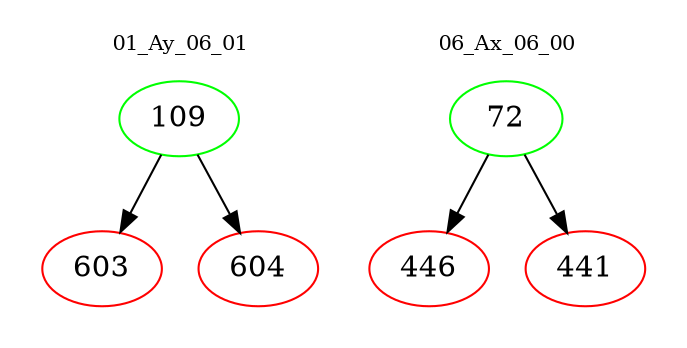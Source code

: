 digraph{
subgraph cluster_0 {
color = white
label = "01_Ay_06_01";
fontsize=10;
T0_109 [label="109", color="green"]
T0_109 -> T0_603 [color="black"]
T0_603 [label="603", color="red"]
T0_109 -> T0_604 [color="black"]
T0_604 [label="604", color="red"]
}
subgraph cluster_1 {
color = white
label = "06_Ax_06_00";
fontsize=10;
T1_72 [label="72", color="green"]
T1_72 -> T1_446 [color="black"]
T1_446 [label="446", color="red"]
T1_72 -> T1_441 [color="black"]
T1_441 [label="441", color="red"]
}
}
